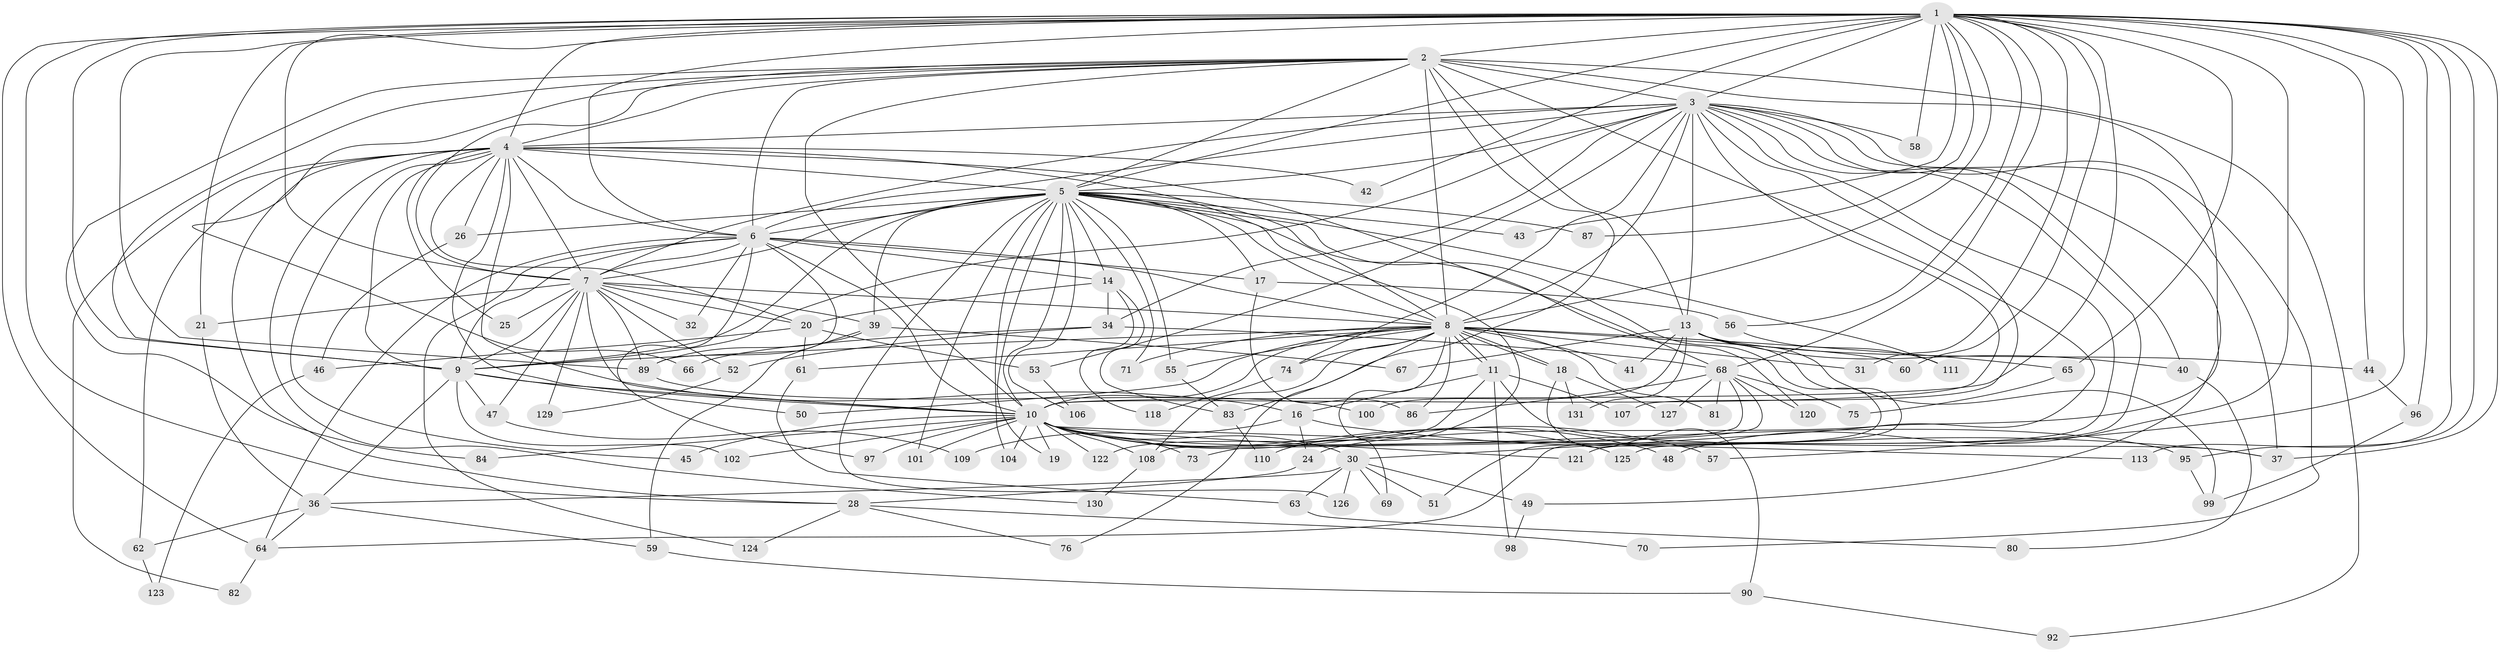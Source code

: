// original degree distribution, {32: 0.007633587786259542, 17: 0.015267175572519083, 20: 0.015267175572519083, 21: 0.007633587786259542, 25: 0.015267175572519083, 13: 0.007633587786259542, 29: 0.007633587786259542, 7: 0.007633587786259542, 5: 0.05343511450381679, 10: 0.007633587786259542, 6: 0.03816793893129771, 3: 0.22137404580152673, 4: 0.06870229007633588, 2: 0.5114503816793893, 8: 0.015267175572519083}
// Generated by graph-tools (version 1.1) at 2025/41/03/06/25 10:41:39]
// undirected, 103 vertices, 245 edges
graph export_dot {
graph [start="1"]
  node [color=gray90,style=filled];
  1 [super="+115"];
  2 [super="+77"];
  3 [super="+12"];
  4 [super="+38"];
  5 [super="+27"];
  6 [super="+128"];
  7 [super="+54"];
  8 [super="+33"];
  9 [super="+35"];
  10 [super="+15"];
  11 [super="+93"];
  13 [super="+105"];
  14;
  16 [super="+23"];
  17;
  18 [super="+112"];
  19;
  20 [super="+22"];
  21;
  24 [super="+29"];
  25;
  26;
  28;
  30 [super="+85"];
  31;
  32;
  34;
  36 [super="+79"];
  37 [super="+72"];
  39 [super="+91"];
  40;
  41;
  42;
  43;
  44;
  45;
  46 [super="+114"];
  47;
  48;
  49;
  50;
  51;
  52;
  53;
  55;
  56;
  57;
  58;
  59;
  60;
  61;
  62;
  63;
  64 [super="+117"];
  65;
  66;
  67;
  68 [super="+78"];
  69;
  70;
  71;
  73;
  74;
  75;
  76;
  80;
  81;
  82;
  83 [super="+94"];
  84;
  86 [super="+88"];
  87;
  89 [super="+103"];
  90;
  92;
  95;
  96 [super="+116"];
  97;
  98;
  99;
  100;
  101;
  102;
  104;
  106;
  107;
  108 [super="+119"];
  109;
  110;
  111;
  113;
  118;
  120;
  121;
  122;
  123;
  124;
  125;
  126;
  127;
  129;
  130;
  131;
  1 -- 2 [weight=2];
  1 -- 3;
  1 -- 4;
  1 -- 5;
  1 -- 6 [weight=2];
  1 -- 7;
  1 -- 8;
  1 -- 9 [weight=2];
  1 -- 10;
  1 -- 21;
  1 -- 28;
  1 -- 31;
  1 -- 42;
  1 -- 43;
  1 -- 44;
  1 -- 48;
  1 -- 56;
  1 -- 57;
  1 -- 58;
  1 -- 60;
  1 -- 65;
  1 -- 87;
  1 -- 95;
  1 -- 96;
  1 -- 113;
  1 -- 37;
  1 -- 68;
  1 -- 89;
  1 -- 64;
  2 -- 3;
  2 -- 4;
  2 -- 5;
  2 -- 6;
  2 -- 7;
  2 -- 8;
  2 -- 9;
  2 -- 10;
  2 -- 13;
  2 -- 24 [weight=2];
  2 -- 66;
  2 -- 84;
  2 -- 92;
  2 -- 83;
  2 -- 30;
  3 -- 4;
  3 -- 5;
  3 -- 6;
  3 -- 7;
  3 -- 8;
  3 -- 9;
  3 -- 10;
  3 -- 37;
  3 -- 40;
  3 -- 53;
  3 -- 58;
  3 -- 70;
  3 -- 74;
  3 -- 107;
  3 -- 121;
  3 -- 125;
  3 -- 49;
  3 -- 34;
  3 -- 13;
  4 -- 5;
  4 -- 6;
  4 -- 7 [weight=2];
  4 -- 8;
  4 -- 9;
  4 -- 10;
  4 -- 16 [weight=2];
  4 -- 20;
  4 -- 25;
  4 -- 26;
  4 -- 28;
  4 -- 42;
  4 -- 45;
  4 -- 62;
  4 -- 82;
  4 -- 130;
  4 -- 68;
  5 -- 6;
  5 -- 7;
  5 -- 8;
  5 -- 9;
  5 -- 10 [weight=3];
  5 -- 14;
  5 -- 17;
  5 -- 19;
  5 -- 26;
  5 -- 39;
  5 -- 43;
  5 -- 51;
  5 -- 71;
  5 -- 87;
  5 -- 101;
  5 -- 106;
  5 -- 110;
  5 -- 120;
  5 -- 126;
  5 -- 55;
  5 -- 104;
  5 -- 111;
  6 -- 7;
  6 -- 8;
  6 -- 9;
  6 -- 10;
  6 -- 14;
  6 -- 17;
  6 -- 32;
  6 -- 64;
  6 -- 89;
  6 -- 97;
  6 -- 124;
  7 -- 8;
  7 -- 9;
  7 -- 10;
  7 -- 20;
  7 -- 21 [weight=2];
  7 -- 25;
  7 -- 32;
  7 -- 39;
  7 -- 47;
  7 -- 52;
  7 -- 89;
  7 -- 129;
  8 -- 9;
  8 -- 10 [weight=2];
  8 -- 11;
  8 -- 11;
  8 -- 18 [weight=2];
  8 -- 18;
  8 -- 31;
  8 -- 50;
  8 -- 60;
  8 -- 65;
  8 -- 69;
  8 -- 71;
  8 -- 74;
  8 -- 76;
  8 -- 86;
  8 -- 108;
  8 -- 81;
  8 -- 55;
  8 -- 41;
  8 -- 61;
  9 -- 10;
  9 -- 36;
  9 -- 47;
  9 -- 102;
  9 -- 50;
  10 -- 19;
  10 -- 30 [weight=2];
  10 -- 45;
  10 -- 48;
  10 -- 57;
  10 -- 73;
  10 -- 84;
  10 -- 95;
  10 -- 97;
  10 -- 101;
  10 -- 102;
  10 -- 104;
  10 -- 113;
  10 -- 121;
  10 -- 122;
  10 -- 125;
  10 -- 108;
  11 -- 16;
  11 -- 98;
  11 -- 107;
  11 -- 122;
  11 -- 37;
  13 -- 40;
  13 -- 41;
  13 -- 44;
  13 -- 67;
  13 -- 99;
  13 -- 100;
  13 -- 131;
  13 -- 64;
  14 -- 34;
  14 -- 83;
  14 -- 118;
  14 -- 20;
  16 -- 24;
  16 -- 37;
  16 -- 109;
  17 -- 56;
  17 -- 86;
  18 -- 90;
  18 -- 131;
  18 -- 127;
  20 -- 53;
  20 -- 46 [weight=2];
  20 -- 61;
  21 -- 36;
  24 -- 28;
  26 -- 46;
  28 -- 70;
  28 -- 76;
  28 -- 124;
  30 -- 36;
  30 -- 49;
  30 -- 51;
  30 -- 63;
  30 -- 69;
  30 -- 126;
  34 -- 52;
  34 -- 66;
  34 -- 68;
  36 -- 59;
  36 -- 62;
  36 -- 64;
  39 -- 59;
  39 -- 67;
  39 -- 89;
  40 -- 80;
  44 -- 96;
  46 -- 123;
  47 -- 109;
  49 -- 98;
  52 -- 129;
  53 -- 106;
  55 -- 83;
  56 -- 111;
  59 -- 90;
  61 -- 63;
  62 -- 123;
  63 -- 80;
  64 -- 82;
  65 -- 75;
  68 -- 73;
  68 -- 75;
  68 -- 86;
  68 -- 120;
  68 -- 127;
  68 -- 81;
  68 -- 108;
  74 -- 118;
  83 -- 110;
  89 -- 100;
  90 -- 92;
  95 -- 99;
  96 -- 99;
  108 -- 130;
}
